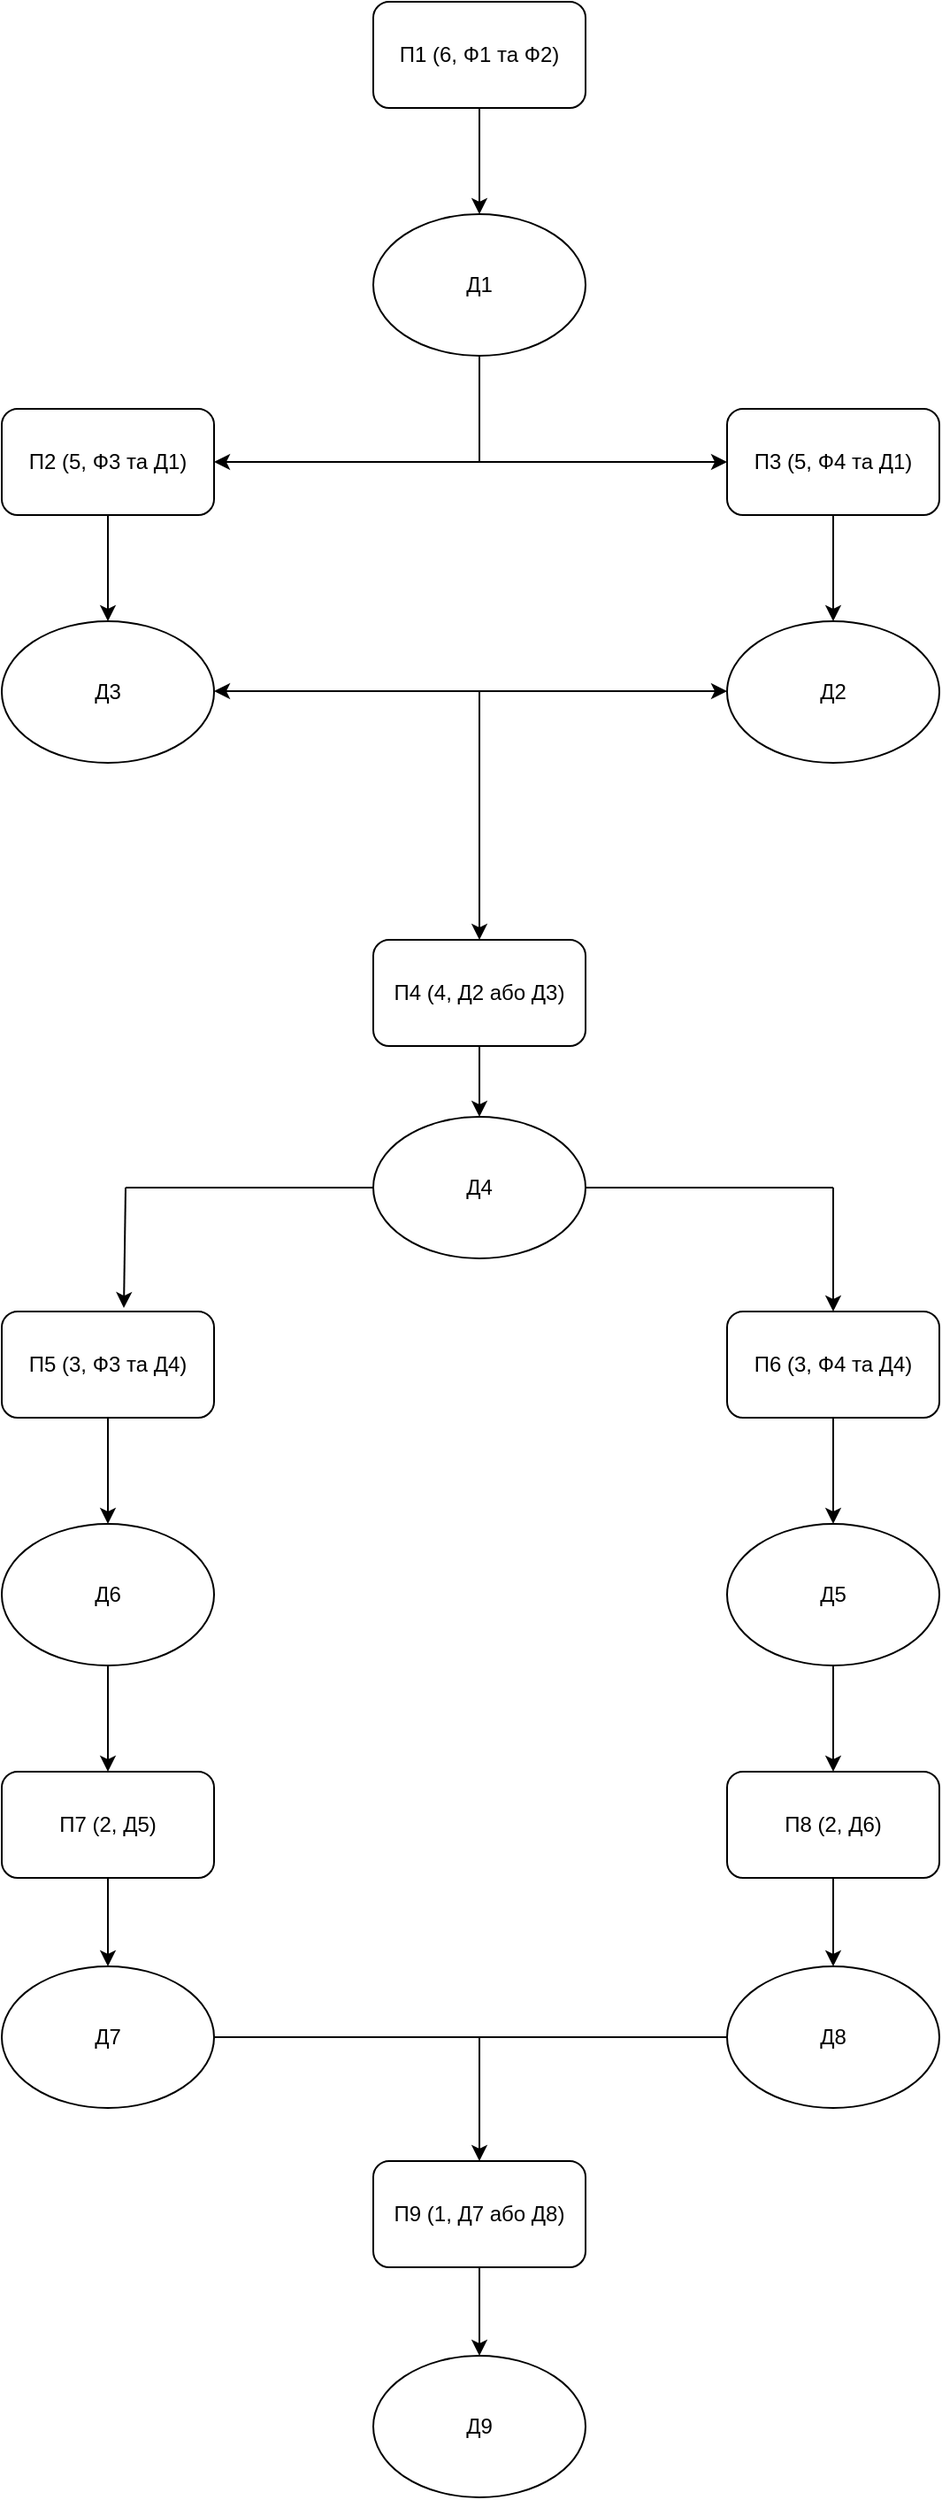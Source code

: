 <mxfile version="22.0.8" type="device">
  <diagram name="Сторінка-1" id="uJ4mQqsSs4CXYdfPLRIr">
    <mxGraphModel dx="2786" dy="1608" grid="1" gridSize="10" guides="1" tooltips="1" connect="1" arrows="1" fold="1" page="1" pageScale="1" pageWidth="1200" pageHeight="30000" math="0" shadow="0">
      <root>
        <mxCell id="0" />
        <mxCell id="1" parent="0" />
        <mxCell id="zv8WAYWdMVzCd5B25tfM-3" style="edgeStyle=orthogonalEdgeStyle;rounded=0;orthogonalLoop=1;jettySize=auto;html=1;entryX=0.5;entryY=0;entryDx=0;entryDy=0;" edge="1" parent="1" source="zv8WAYWdMVzCd5B25tfM-1" target="zv8WAYWdMVzCd5B25tfM-2">
          <mxGeometry relative="1" as="geometry" />
        </mxCell>
        <mxCell id="zv8WAYWdMVzCd5B25tfM-1" value="П1 (6, Ф1 та Ф2)" style="rounded=1;whiteSpace=wrap;html=1;" vertex="1" parent="1">
          <mxGeometry x="480" y="50" width="120" height="60" as="geometry" />
        </mxCell>
        <mxCell id="zv8WAYWdMVzCd5B25tfM-2" value="Д1" style="ellipse;whiteSpace=wrap;html=1;" vertex="1" parent="1">
          <mxGeometry x="480" y="170" width="120" height="80" as="geometry" />
        </mxCell>
        <mxCell id="zv8WAYWdMVzCd5B25tfM-10" style="edgeStyle=orthogonalEdgeStyle;rounded=0;orthogonalLoop=1;jettySize=auto;html=1;entryX=0.5;entryY=0;entryDx=0;entryDy=0;" edge="1" parent="1" source="zv8WAYWdMVzCd5B25tfM-4" target="zv8WAYWdMVzCd5B25tfM-5">
          <mxGeometry relative="1" as="geometry" />
        </mxCell>
        <mxCell id="zv8WAYWdMVzCd5B25tfM-4" value="П2 (5, Ф3 та Д1)" style="rounded=1;whiteSpace=wrap;html=1;" vertex="1" parent="1">
          <mxGeometry x="270" y="280" width="120" height="60" as="geometry" />
        </mxCell>
        <mxCell id="zv8WAYWdMVzCd5B25tfM-5" value="Д3" style="ellipse;whiteSpace=wrap;html=1;" vertex="1" parent="1">
          <mxGeometry x="270" y="400" width="120" height="80" as="geometry" />
        </mxCell>
        <mxCell id="zv8WAYWdMVzCd5B25tfM-6" value="Д2" style="ellipse;whiteSpace=wrap;html=1;" vertex="1" parent="1">
          <mxGeometry x="680" y="400" width="120" height="80" as="geometry" />
        </mxCell>
        <mxCell id="zv8WAYWdMVzCd5B25tfM-11" style="edgeStyle=orthogonalEdgeStyle;rounded=0;orthogonalLoop=1;jettySize=auto;html=1;entryX=0.5;entryY=0;entryDx=0;entryDy=0;" edge="1" parent="1" source="zv8WAYWdMVzCd5B25tfM-7" target="zv8WAYWdMVzCd5B25tfM-6">
          <mxGeometry relative="1" as="geometry" />
        </mxCell>
        <mxCell id="zv8WAYWdMVzCd5B25tfM-7" value="П3 (5, Ф4 та Д1)" style="rounded=1;whiteSpace=wrap;html=1;" vertex="1" parent="1">
          <mxGeometry x="680" y="280" width="120" height="60" as="geometry" />
        </mxCell>
        <mxCell id="zv8WAYWdMVzCd5B25tfM-8" value="" style="endArrow=classic;startArrow=classic;html=1;rounded=0;entryX=0;entryY=0.5;entryDx=0;entryDy=0;exitX=1;exitY=0.5;exitDx=0;exitDy=0;" edge="1" parent="1" source="zv8WAYWdMVzCd5B25tfM-4" target="zv8WAYWdMVzCd5B25tfM-7">
          <mxGeometry width="50" height="50" relative="1" as="geometry">
            <mxPoint x="530" y="340" as="sourcePoint" />
            <mxPoint x="580" y="290" as="targetPoint" />
          </mxGeometry>
        </mxCell>
        <mxCell id="zv8WAYWdMVzCd5B25tfM-9" value="" style="endArrow=none;html=1;rounded=0;exitX=0.5;exitY=1;exitDx=0;exitDy=0;" edge="1" parent="1" source="zv8WAYWdMVzCd5B25tfM-2">
          <mxGeometry width="50" height="50" relative="1" as="geometry">
            <mxPoint x="570" y="240" as="sourcePoint" />
            <mxPoint x="540" y="310" as="targetPoint" />
          </mxGeometry>
        </mxCell>
        <mxCell id="zv8WAYWdMVzCd5B25tfM-17" style="edgeStyle=orthogonalEdgeStyle;rounded=0;orthogonalLoop=1;jettySize=auto;html=1;entryX=0.5;entryY=0;entryDx=0;entryDy=0;" edge="1" parent="1" source="zv8WAYWdMVzCd5B25tfM-12" target="zv8WAYWdMVzCd5B25tfM-16">
          <mxGeometry relative="1" as="geometry" />
        </mxCell>
        <mxCell id="zv8WAYWdMVzCd5B25tfM-12" value="П4 (4, Д2 або Д3)" style="rounded=1;whiteSpace=wrap;html=1;" vertex="1" parent="1">
          <mxGeometry x="480" y="580" width="120" height="60" as="geometry" />
        </mxCell>
        <mxCell id="zv8WAYWdMVzCd5B25tfM-13" value="" style="endArrow=classic;startArrow=classic;html=1;rounded=0;entryX=0;entryY=0.5;entryDx=0;entryDy=0;exitX=1;exitY=0.5;exitDx=0;exitDy=0;" edge="1" parent="1">
          <mxGeometry width="50" height="50" relative="1" as="geometry">
            <mxPoint x="390" y="439.5" as="sourcePoint" />
            <mxPoint x="680" y="439.5" as="targetPoint" />
          </mxGeometry>
        </mxCell>
        <mxCell id="zv8WAYWdMVzCd5B25tfM-15" value="" style="endArrow=classic;html=1;rounded=0;entryX=0.5;entryY=0;entryDx=0;entryDy=0;" edge="1" parent="1" target="zv8WAYWdMVzCd5B25tfM-12">
          <mxGeometry width="50" height="50" relative="1" as="geometry">
            <mxPoint x="540" y="440" as="sourcePoint" />
            <mxPoint x="570" y="500" as="targetPoint" />
          </mxGeometry>
        </mxCell>
        <mxCell id="zv8WAYWdMVzCd5B25tfM-16" value="Д4" style="ellipse;whiteSpace=wrap;html=1;" vertex="1" parent="1">
          <mxGeometry x="480" y="680" width="120" height="80" as="geometry" />
        </mxCell>
        <mxCell id="zv8WAYWdMVzCd5B25tfM-23" style="edgeStyle=orthogonalEdgeStyle;rounded=0;orthogonalLoop=1;jettySize=auto;html=1;entryX=0.5;entryY=0;entryDx=0;entryDy=0;" edge="1" parent="1" source="zv8WAYWdMVzCd5B25tfM-18" target="zv8WAYWdMVzCd5B25tfM-20">
          <mxGeometry relative="1" as="geometry" />
        </mxCell>
        <mxCell id="zv8WAYWdMVzCd5B25tfM-18" value="П5 (3, Ф3 та Д4)" style="rounded=1;whiteSpace=wrap;html=1;" vertex="1" parent="1">
          <mxGeometry x="270" y="790" width="120" height="60" as="geometry" />
        </mxCell>
        <mxCell id="zv8WAYWdMVzCd5B25tfM-22" style="edgeStyle=orthogonalEdgeStyle;rounded=0;orthogonalLoop=1;jettySize=auto;html=1;entryX=0.5;entryY=0;entryDx=0;entryDy=0;" edge="1" parent="1" source="zv8WAYWdMVzCd5B25tfM-19" target="zv8WAYWdMVzCd5B25tfM-21">
          <mxGeometry relative="1" as="geometry" />
        </mxCell>
        <mxCell id="zv8WAYWdMVzCd5B25tfM-19" value="П6 (3, Ф4 та Д4)" style="rounded=1;whiteSpace=wrap;html=1;" vertex="1" parent="1">
          <mxGeometry x="680" y="790" width="120" height="60" as="geometry" />
        </mxCell>
        <mxCell id="zv8WAYWdMVzCd5B25tfM-29" style="edgeStyle=orthogonalEdgeStyle;rounded=0;orthogonalLoop=1;jettySize=auto;html=1;entryX=0.5;entryY=0;entryDx=0;entryDy=0;" edge="1" parent="1" source="zv8WAYWdMVzCd5B25tfM-20" target="zv8WAYWdMVzCd5B25tfM-28">
          <mxGeometry relative="1" as="geometry" />
        </mxCell>
        <mxCell id="zv8WAYWdMVzCd5B25tfM-20" value="Д6" style="ellipse;whiteSpace=wrap;html=1;" vertex="1" parent="1">
          <mxGeometry x="270" y="910" width="120" height="80" as="geometry" />
        </mxCell>
        <mxCell id="zv8WAYWdMVzCd5B25tfM-31" style="edgeStyle=orthogonalEdgeStyle;rounded=0;orthogonalLoop=1;jettySize=auto;html=1;entryX=0.5;entryY=0;entryDx=0;entryDy=0;" edge="1" parent="1" source="zv8WAYWdMVzCd5B25tfM-21" target="zv8WAYWdMVzCd5B25tfM-30">
          <mxGeometry relative="1" as="geometry" />
        </mxCell>
        <mxCell id="zv8WAYWdMVzCd5B25tfM-21" value="Д5" style="ellipse;whiteSpace=wrap;html=1;" vertex="1" parent="1">
          <mxGeometry x="680" y="910" width="120" height="80" as="geometry" />
        </mxCell>
        <mxCell id="zv8WAYWdMVzCd5B25tfM-24" value="" style="endArrow=none;html=1;rounded=0;entryX=0;entryY=0.5;entryDx=0;entryDy=0;" edge="1" parent="1" target="zv8WAYWdMVzCd5B25tfM-16">
          <mxGeometry width="50" height="50" relative="1" as="geometry">
            <mxPoint x="340" y="720" as="sourcePoint" />
            <mxPoint x="450" y="700" as="targetPoint" />
          </mxGeometry>
        </mxCell>
        <mxCell id="zv8WAYWdMVzCd5B25tfM-25" value="" style="endArrow=none;html=1;rounded=0;exitX=1;exitY=0.5;exitDx=0;exitDy=0;" edge="1" parent="1" source="zv8WAYWdMVzCd5B25tfM-16">
          <mxGeometry width="50" height="50" relative="1" as="geometry">
            <mxPoint x="700" y="740" as="sourcePoint" />
            <mxPoint x="740" y="720" as="targetPoint" />
          </mxGeometry>
        </mxCell>
        <mxCell id="zv8WAYWdMVzCd5B25tfM-26" value="" style="endArrow=classic;html=1;rounded=0;entryX=0.575;entryY=-0.033;entryDx=0;entryDy=0;entryPerimeter=0;" edge="1" parent="1" target="zv8WAYWdMVzCd5B25tfM-18">
          <mxGeometry width="50" height="50" relative="1" as="geometry">
            <mxPoint x="340" y="720" as="sourcePoint" />
            <mxPoint x="360" y="660" as="targetPoint" />
          </mxGeometry>
        </mxCell>
        <mxCell id="zv8WAYWdMVzCd5B25tfM-27" value="" style="endArrow=classic;html=1;rounded=0;entryX=0.5;entryY=0;entryDx=0;entryDy=0;" edge="1" parent="1" target="zv8WAYWdMVzCd5B25tfM-19">
          <mxGeometry width="50" height="50" relative="1" as="geometry">
            <mxPoint x="740" y="720" as="sourcePoint" />
            <mxPoint x="860" y="660" as="targetPoint" />
          </mxGeometry>
        </mxCell>
        <mxCell id="zv8WAYWdMVzCd5B25tfM-33" style="edgeStyle=orthogonalEdgeStyle;rounded=0;orthogonalLoop=1;jettySize=auto;html=1;entryX=0.5;entryY=0;entryDx=0;entryDy=0;" edge="1" parent="1" source="zv8WAYWdMVzCd5B25tfM-28" target="zv8WAYWdMVzCd5B25tfM-32">
          <mxGeometry relative="1" as="geometry" />
        </mxCell>
        <mxCell id="zv8WAYWdMVzCd5B25tfM-28" value="П7 (2, Д5)" style="rounded=1;whiteSpace=wrap;html=1;" vertex="1" parent="1">
          <mxGeometry x="270" y="1050" width="120" height="60" as="geometry" />
        </mxCell>
        <mxCell id="zv8WAYWdMVzCd5B25tfM-35" style="edgeStyle=orthogonalEdgeStyle;rounded=0;orthogonalLoop=1;jettySize=auto;html=1;entryX=0.5;entryY=0;entryDx=0;entryDy=0;" edge="1" parent="1" source="zv8WAYWdMVzCd5B25tfM-30" target="zv8WAYWdMVzCd5B25tfM-34">
          <mxGeometry relative="1" as="geometry" />
        </mxCell>
        <mxCell id="zv8WAYWdMVzCd5B25tfM-30" value="П8 (2, Д6)" style="rounded=1;whiteSpace=wrap;html=1;" vertex="1" parent="1">
          <mxGeometry x="680" y="1050" width="120" height="60" as="geometry" />
        </mxCell>
        <mxCell id="zv8WAYWdMVzCd5B25tfM-32" value="Д7" style="ellipse;whiteSpace=wrap;html=1;" vertex="1" parent="1">
          <mxGeometry x="270" y="1160" width="120" height="80" as="geometry" />
        </mxCell>
        <mxCell id="zv8WAYWdMVzCd5B25tfM-34" value="Д8" style="ellipse;whiteSpace=wrap;html=1;" vertex="1" parent="1">
          <mxGeometry x="680" y="1160" width="120" height="80" as="geometry" />
        </mxCell>
        <mxCell id="zv8WAYWdMVzCd5B25tfM-36" value="" style="endArrow=none;html=1;rounded=0;exitX=1;exitY=0.5;exitDx=0;exitDy=0;entryX=0;entryY=0.5;entryDx=0;entryDy=0;" edge="1" parent="1" source="zv8WAYWdMVzCd5B25tfM-32" target="zv8WAYWdMVzCd5B25tfM-34">
          <mxGeometry width="50" height="50" relative="1" as="geometry">
            <mxPoint x="430" y="1250" as="sourcePoint" />
            <mxPoint x="480" y="1200" as="targetPoint" />
          </mxGeometry>
        </mxCell>
        <mxCell id="zv8WAYWdMVzCd5B25tfM-40" style="edgeStyle=orthogonalEdgeStyle;rounded=0;orthogonalLoop=1;jettySize=auto;html=1;entryX=0.5;entryY=0;entryDx=0;entryDy=0;" edge="1" parent="1" source="zv8WAYWdMVzCd5B25tfM-37" target="zv8WAYWdMVzCd5B25tfM-39">
          <mxGeometry relative="1" as="geometry" />
        </mxCell>
        <mxCell id="zv8WAYWdMVzCd5B25tfM-37" value="П9 (1, Д7 або Д8)" style="rounded=1;whiteSpace=wrap;html=1;" vertex="1" parent="1">
          <mxGeometry x="480" y="1270" width="120" height="60" as="geometry" />
        </mxCell>
        <mxCell id="zv8WAYWdMVzCd5B25tfM-38" value="" style="endArrow=classic;html=1;rounded=0;entryX=0.5;entryY=0;entryDx=0;entryDy=0;" edge="1" parent="1" target="zv8WAYWdMVzCd5B25tfM-37">
          <mxGeometry width="50" height="50" relative="1" as="geometry">
            <mxPoint x="540" y="1200" as="sourcePoint" />
            <mxPoint x="640" y="1210" as="targetPoint" />
          </mxGeometry>
        </mxCell>
        <mxCell id="zv8WAYWdMVzCd5B25tfM-39" value="Д9" style="ellipse;whiteSpace=wrap;html=1;" vertex="1" parent="1">
          <mxGeometry x="480" y="1380" width="120" height="80" as="geometry" />
        </mxCell>
      </root>
    </mxGraphModel>
  </diagram>
</mxfile>
